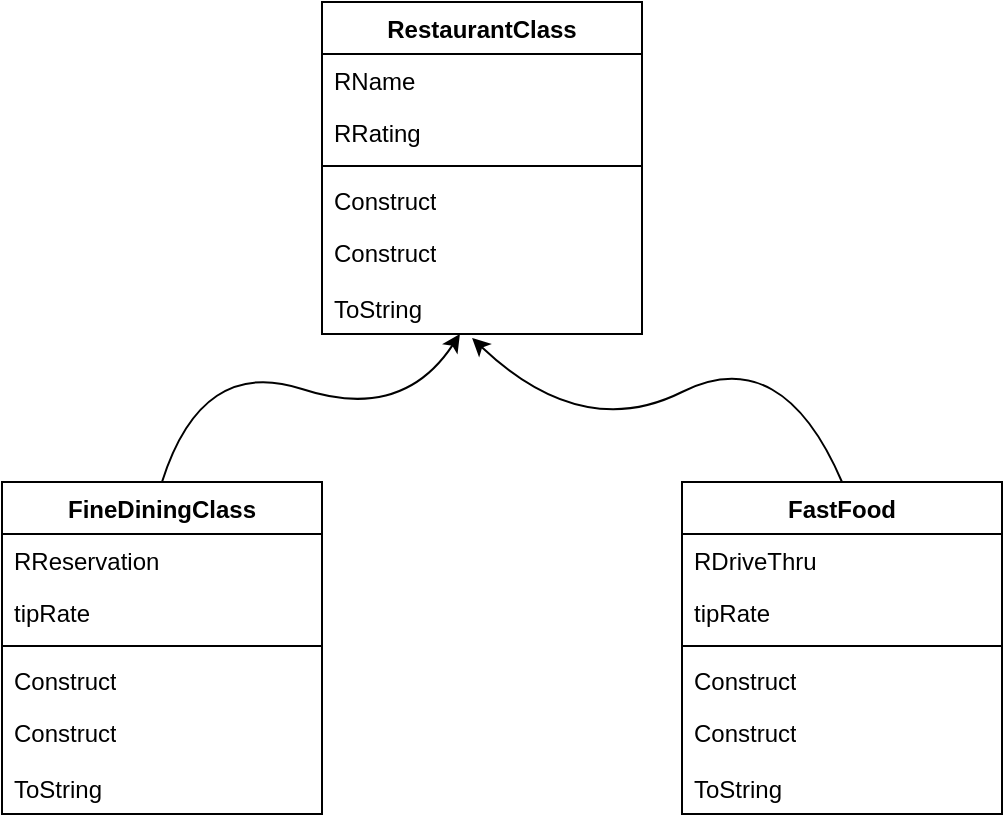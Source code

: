 <mxfile version="21.6.5" type="device">
  <diagram name="Page-1" id="Y28u2MJEw3-F87Ft1pqf">
    <mxGraphModel dx="1030" dy="828" grid="1" gridSize="10" guides="1" tooltips="1" connect="1" arrows="1" fold="1" page="1" pageScale="1" pageWidth="850" pageHeight="1100" math="0" shadow="0">
      <root>
        <mxCell id="0" />
        <mxCell id="1" parent="0" />
        <mxCell id="NYPgbaPSawc9kNU_t7ey-1" value="RestaurantClass" style="swimlane;fontStyle=1;align=center;verticalAlign=top;childLayout=stackLayout;horizontal=1;startSize=26;horizontalStack=0;resizeParent=1;resizeParentMax=0;resizeLast=0;collapsible=1;marginBottom=0;whiteSpace=wrap;html=1;" vertex="1" parent="1">
          <mxGeometry x="290" y="80" width="160" height="166" as="geometry" />
        </mxCell>
        <mxCell id="NYPgbaPSawc9kNU_t7ey-5" value="RName" style="text;strokeColor=none;fillColor=none;align=left;verticalAlign=top;spacingLeft=4;spacingRight=4;overflow=hidden;rotatable=0;points=[[0,0.5],[1,0.5]];portConstraint=eastwest;whiteSpace=wrap;html=1;" vertex="1" parent="NYPgbaPSawc9kNU_t7ey-1">
          <mxGeometry y="26" width="160" height="26" as="geometry" />
        </mxCell>
        <mxCell id="NYPgbaPSawc9kNU_t7ey-2" value="RRating" style="text;strokeColor=none;fillColor=none;align=left;verticalAlign=top;spacingLeft=4;spacingRight=4;overflow=hidden;rotatable=0;points=[[0,0.5],[1,0.5]];portConstraint=eastwest;whiteSpace=wrap;html=1;" vertex="1" parent="NYPgbaPSawc9kNU_t7ey-1">
          <mxGeometry y="52" width="160" height="26" as="geometry" />
        </mxCell>
        <mxCell id="NYPgbaPSawc9kNU_t7ey-3" value="" style="line;strokeWidth=1;fillColor=none;align=left;verticalAlign=middle;spacingTop=-1;spacingLeft=3;spacingRight=3;rotatable=0;labelPosition=right;points=[];portConstraint=eastwest;strokeColor=inherit;" vertex="1" parent="NYPgbaPSawc9kNU_t7ey-1">
          <mxGeometry y="78" width="160" height="8" as="geometry" />
        </mxCell>
        <mxCell id="NYPgbaPSawc9kNU_t7ey-6" value="Construct&lt;br&gt;" style="text;strokeColor=none;fillColor=none;align=left;verticalAlign=top;spacingLeft=4;spacingRight=4;overflow=hidden;rotatable=0;points=[[0,0.5],[1,0.5]];portConstraint=eastwest;whiteSpace=wrap;html=1;" vertex="1" parent="NYPgbaPSawc9kNU_t7ey-1">
          <mxGeometry y="86" width="160" height="26" as="geometry" />
        </mxCell>
        <mxCell id="NYPgbaPSawc9kNU_t7ey-7" value="Construct&lt;br&gt;" style="text;strokeColor=none;fillColor=none;align=left;verticalAlign=top;spacingLeft=4;spacingRight=4;overflow=hidden;rotatable=0;points=[[0,0.5],[1,0.5]];portConstraint=eastwest;whiteSpace=wrap;html=1;" vertex="1" parent="NYPgbaPSawc9kNU_t7ey-1">
          <mxGeometry y="112" width="160" height="28" as="geometry" />
        </mxCell>
        <mxCell id="NYPgbaPSawc9kNU_t7ey-4" value="ToString" style="text;strokeColor=none;fillColor=none;align=left;verticalAlign=top;spacingLeft=4;spacingRight=4;overflow=hidden;rotatable=0;points=[[0,0.5],[1,0.5]];portConstraint=eastwest;whiteSpace=wrap;html=1;" vertex="1" parent="NYPgbaPSawc9kNU_t7ey-1">
          <mxGeometry y="140" width="160" height="26" as="geometry" />
        </mxCell>
        <mxCell id="NYPgbaPSawc9kNU_t7ey-8" value="FineDiningClass&lt;br&gt;" style="swimlane;fontStyle=1;align=center;verticalAlign=top;childLayout=stackLayout;horizontal=1;startSize=26;horizontalStack=0;resizeParent=1;resizeParentMax=0;resizeLast=0;collapsible=1;marginBottom=0;whiteSpace=wrap;html=1;" vertex="1" parent="1">
          <mxGeometry x="130" y="320" width="160" height="166" as="geometry" />
        </mxCell>
        <mxCell id="NYPgbaPSawc9kNU_t7ey-22" value="RReservation" style="text;strokeColor=none;fillColor=none;align=left;verticalAlign=top;spacingLeft=4;spacingRight=4;overflow=hidden;rotatable=0;points=[[0,0.5],[1,0.5]];portConstraint=eastwest;whiteSpace=wrap;html=1;" vertex="1" parent="NYPgbaPSawc9kNU_t7ey-8">
          <mxGeometry y="26" width="160" height="26" as="geometry" />
        </mxCell>
        <mxCell id="NYPgbaPSawc9kNU_t7ey-9" value="tipRate" style="text;strokeColor=none;fillColor=none;align=left;verticalAlign=top;spacingLeft=4;spacingRight=4;overflow=hidden;rotatable=0;points=[[0,0.5],[1,0.5]];portConstraint=eastwest;whiteSpace=wrap;html=1;" vertex="1" parent="NYPgbaPSawc9kNU_t7ey-8">
          <mxGeometry y="52" width="160" height="26" as="geometry" />
        </mxCell>
        <mxCell id="NYPgbaPSawc9kNU_t7ey-11" value="" style="line;strokeWidth=1;fillColor=none;align=left;verticalAlign=middle;spacingTop=-1;spacingLeft=3;spacingRight=3;rotatable=0;labelPosition=right;points=[];portConstraint=eastwest;strokeColor=inherit;" vertex="1" parent="NYPgbaPSawc9kNU_t7ey-8">
          <mxGeometry y="78" width="160" height="8" as="geometry" />
        </mxCell>
        <mxCell id="NYPgbaPSawc9kNU_t7ey-12" value="Construct&lt;br&gt;" style="text;strokeColor=none;fillColor=none;align=left;verticalAlign=top;spacingLeft=4;spacingRight=4;overflow=hidden;rotatable=0;points=[[0,0.5],[1,0.5]];portConstraint=eastwest;whiteSpace=wrap;html=1;" vertex="1" parent="NYPgbaPSawc9kNU_t7ey-8">
          <mxGeometry y="86" width="160" height="26" as="geometry" />
        </mxCell>
        <mxCell id="NYPgbaPSawc9kNU_t7ey-13" value="Construct&lt;br&gt;" style="text;strokeColor=none;fillColor=none;align=left;verticalAlign=top;spacingLeft=4;spacingRight=4;overflow=hidden;rotatable=0;points=[[0,0.5],[1,0.5]];portConstraint=eastwest;whiteSpace=wrap;html=1;" vertex="1" parent="NYPgbaPSawc9kNU_t7ey-8">
          <mxGeometry y="112" width="160" height="28" as="geometry" />
        </mxCell>
        <mxCell id="NYPgbaPSawc9kNU_t7ey-14" value="ToString" style="text;strokeColor=none;fillColor=none;align=left;verticalAlign=top;spacingLeft=4;spacingRight=4;overflow=hidden;rotatable=0;points=[[0,0.5],[1,0.5]];portConstraint=eastwest;whiteSpace=wrap;html=1;" vertex="1" parent="NYPgbaPSawc9kNU_t7ey-8">
          <mxGeometry y="140" width="160" height="26" as="geometry" />
        </mxCell>
        <mxCell id="NYPgbaPSawc9kNU_t7ey-15" value="FastFood" style="swimlane;fontStyle=1;align=center;verticalAlign=top;childLayout=stackLayout;horizontal=1;startSize=26;horizontalStack=0;resizeParent=1;resizeParentMax=0;resizeLast=0;collapsible=1;marginBottom=0;whiteSpace=wrap;html=1;" vertex="1" parent="1">
          <mxGeometry x="470" y="320" width="160" height="166" as="geometry" />
        </mxCell>
        <mxCell id="NYPgbaPSawc9kNU_t7ey-23" value="RDriveThru" style="text;strokeColor=none;fillColor=none;align=left;verticalAlign=top;spacingLeft=4;spacingRight=4;overflow=hidden;rotatable=0;points=[[0,0.5],[1,0.5]];portConstraint=eastwest;whiteSpace=wrap;html=1;" vertex="1" parent="NYPgbaPSawc9kNU_t7ey-15">
          <mxGeometry y="26" width="160" height="26" as="geometry" />
        </mxCell>
        <mxCell id="NYPgbaPSawc9kNU_t7ey-16" value="tipRate" style="text;strokeColor=none;fillColor=none;align=left;verticalAlign=top;spacingLeft=4;spacingRight=4;overflow=hidden;rotatable=0;points=[[0,0.5],[1,0.5]];portConstraint=eastwest;whiteSpace=wrap;html=1;" vertex="1" parent="NYPgbaPSawc9kNU_t7ey-15">
          <mxGeometry y="52" width="160" height="26" as="geometry" />
        </mxCell>
        <mxCell id="NYPgbaPSawc9kNU_t7ey-18" value="" style="line;strokeWidth=1;fillColor=none;align=left;verticalAlign=middle;spacingTop=-1;spacingLeft=3;spacingRight=3;rotatable=0;labelPosition=right;points=[];portConstraint=eastwest;strokeColor=inherit;" vertex="1" parent="NYPgbaPSawc9kNU_t7ey-15">
          <mxGeometry y="78" width="160" height="8" as="geometry" />
        </mxCell>
        <mxCell id="NYPgbaPSawc9kNU_t7ey-19" value="Construct&lt;br&gt;" style="text;strokeColor=none;fillColor=none;align=left;verticalAlign=top;spacingLeft=4;spacingRight=4;overflow=hidden;rotatable=0;points=[[0,0.5],[1,0.5]];portConstraint=eastwest;whiteSpace=wrap;html=1;" vertex="1" parent="NYPgbaPSawc9kNU_t7ey-15">
          <mxGeometry y="86" width="160" height="26" as="geometry" />
        </mxCell>
        <mxCell id="NYPgbaPSawc9kNU_t7ey-20" value="Construct&lt;br&gt;" style="text;strokeColor=none;fillColor=none;align=left;verticalAlign=top;spacingLeft=4;spacingRight=4;overflow=hidden;rotatable=0;points=[[0,0.5],[1,0.5]];portConstraint=eastwest;whiteSpace=wrap;html=1;" vertex="1" parent="NYPgbaPSawc9kNU_t7ey-15">
          <mxGeometry y="112" width="160" height="28" as="geometry" />
        </mxCell>
        <mxCell id="NYPgbaPSawc9kNU_t7ey-21" value="ToString" style="text;strokeColor=none;fillColor=none;align=left;verticalAlign=top;spacingLeft=4;spacingRight=4;overflow=hidden;rotatable=0;points=[[0,0.5],[1,0.5]];portConstraint=eastwest;whiteSpace=wrap;html=1;" vertex="1" parent="NYPgbaPSawc9kNU_t7ey-15">
          <mxGeometry y="140" width="160" height="26" as="geometry" />
        </mxCell>
        <mxCell id="NYPgbaPSawc9kNU_t7ey-24" value="" style="curved=1;endArrow=classic;html=1;rounded=0;entryX=0.431;entryY=1.115;entryDx=0;entryDy=0;entryPerimeter=0;exitX=0.5;exitY=0;exitDx=0;exitDy=0;" edge="1" parent="1" source="NYPgbaPSawc9kNU_t7ey-8">
          <mxGeometry width="50" height="50" relative="1" as="geometry">
            <mxPoint x="150" y="270" as="sourcePoint" />
            <mxPoint x="358.96" y="246" as="targetPoint" />
            <Array as="points">
              <mxPoint x="230" y="257.01" />
              <mxPoint x="330" y="290" />
            </Array>
          </mxGeometry>
        </mxCell>
        <mxCell id="NYPgbaPSawc9kNU_t7ey-25" value="" style="curved=1;endArrow=classic;html=1;rounded=0;exitX=0.5;exitY=0;exitDx=0;exitDy=0;entryX=0.469;entryY=1.077;entryDx=0;entryDy=0;entryPerimeter=0;" edge="1" parent="1" source="NYPgbaPSawc9kNU_t7ey-15" target="NYPgbaPSawc9kNU_t7ey-4">
          <mxGeometry width="50" height="50" relative="1" as="geometry">
            <mxPoint x="400" y="450" as="sourcePoint" />
            <mxPoint x="370" y="310" as="targetPoint" />
            <Array as="points">
              <mxPoint x="520" y="250" />
              <mxPoint x="420" y="300" />
            </Array>
          </mxGeometry>
        </mxCell>
      </root>
    </mxGraphModel>
  </diagram>
</mxfile>
